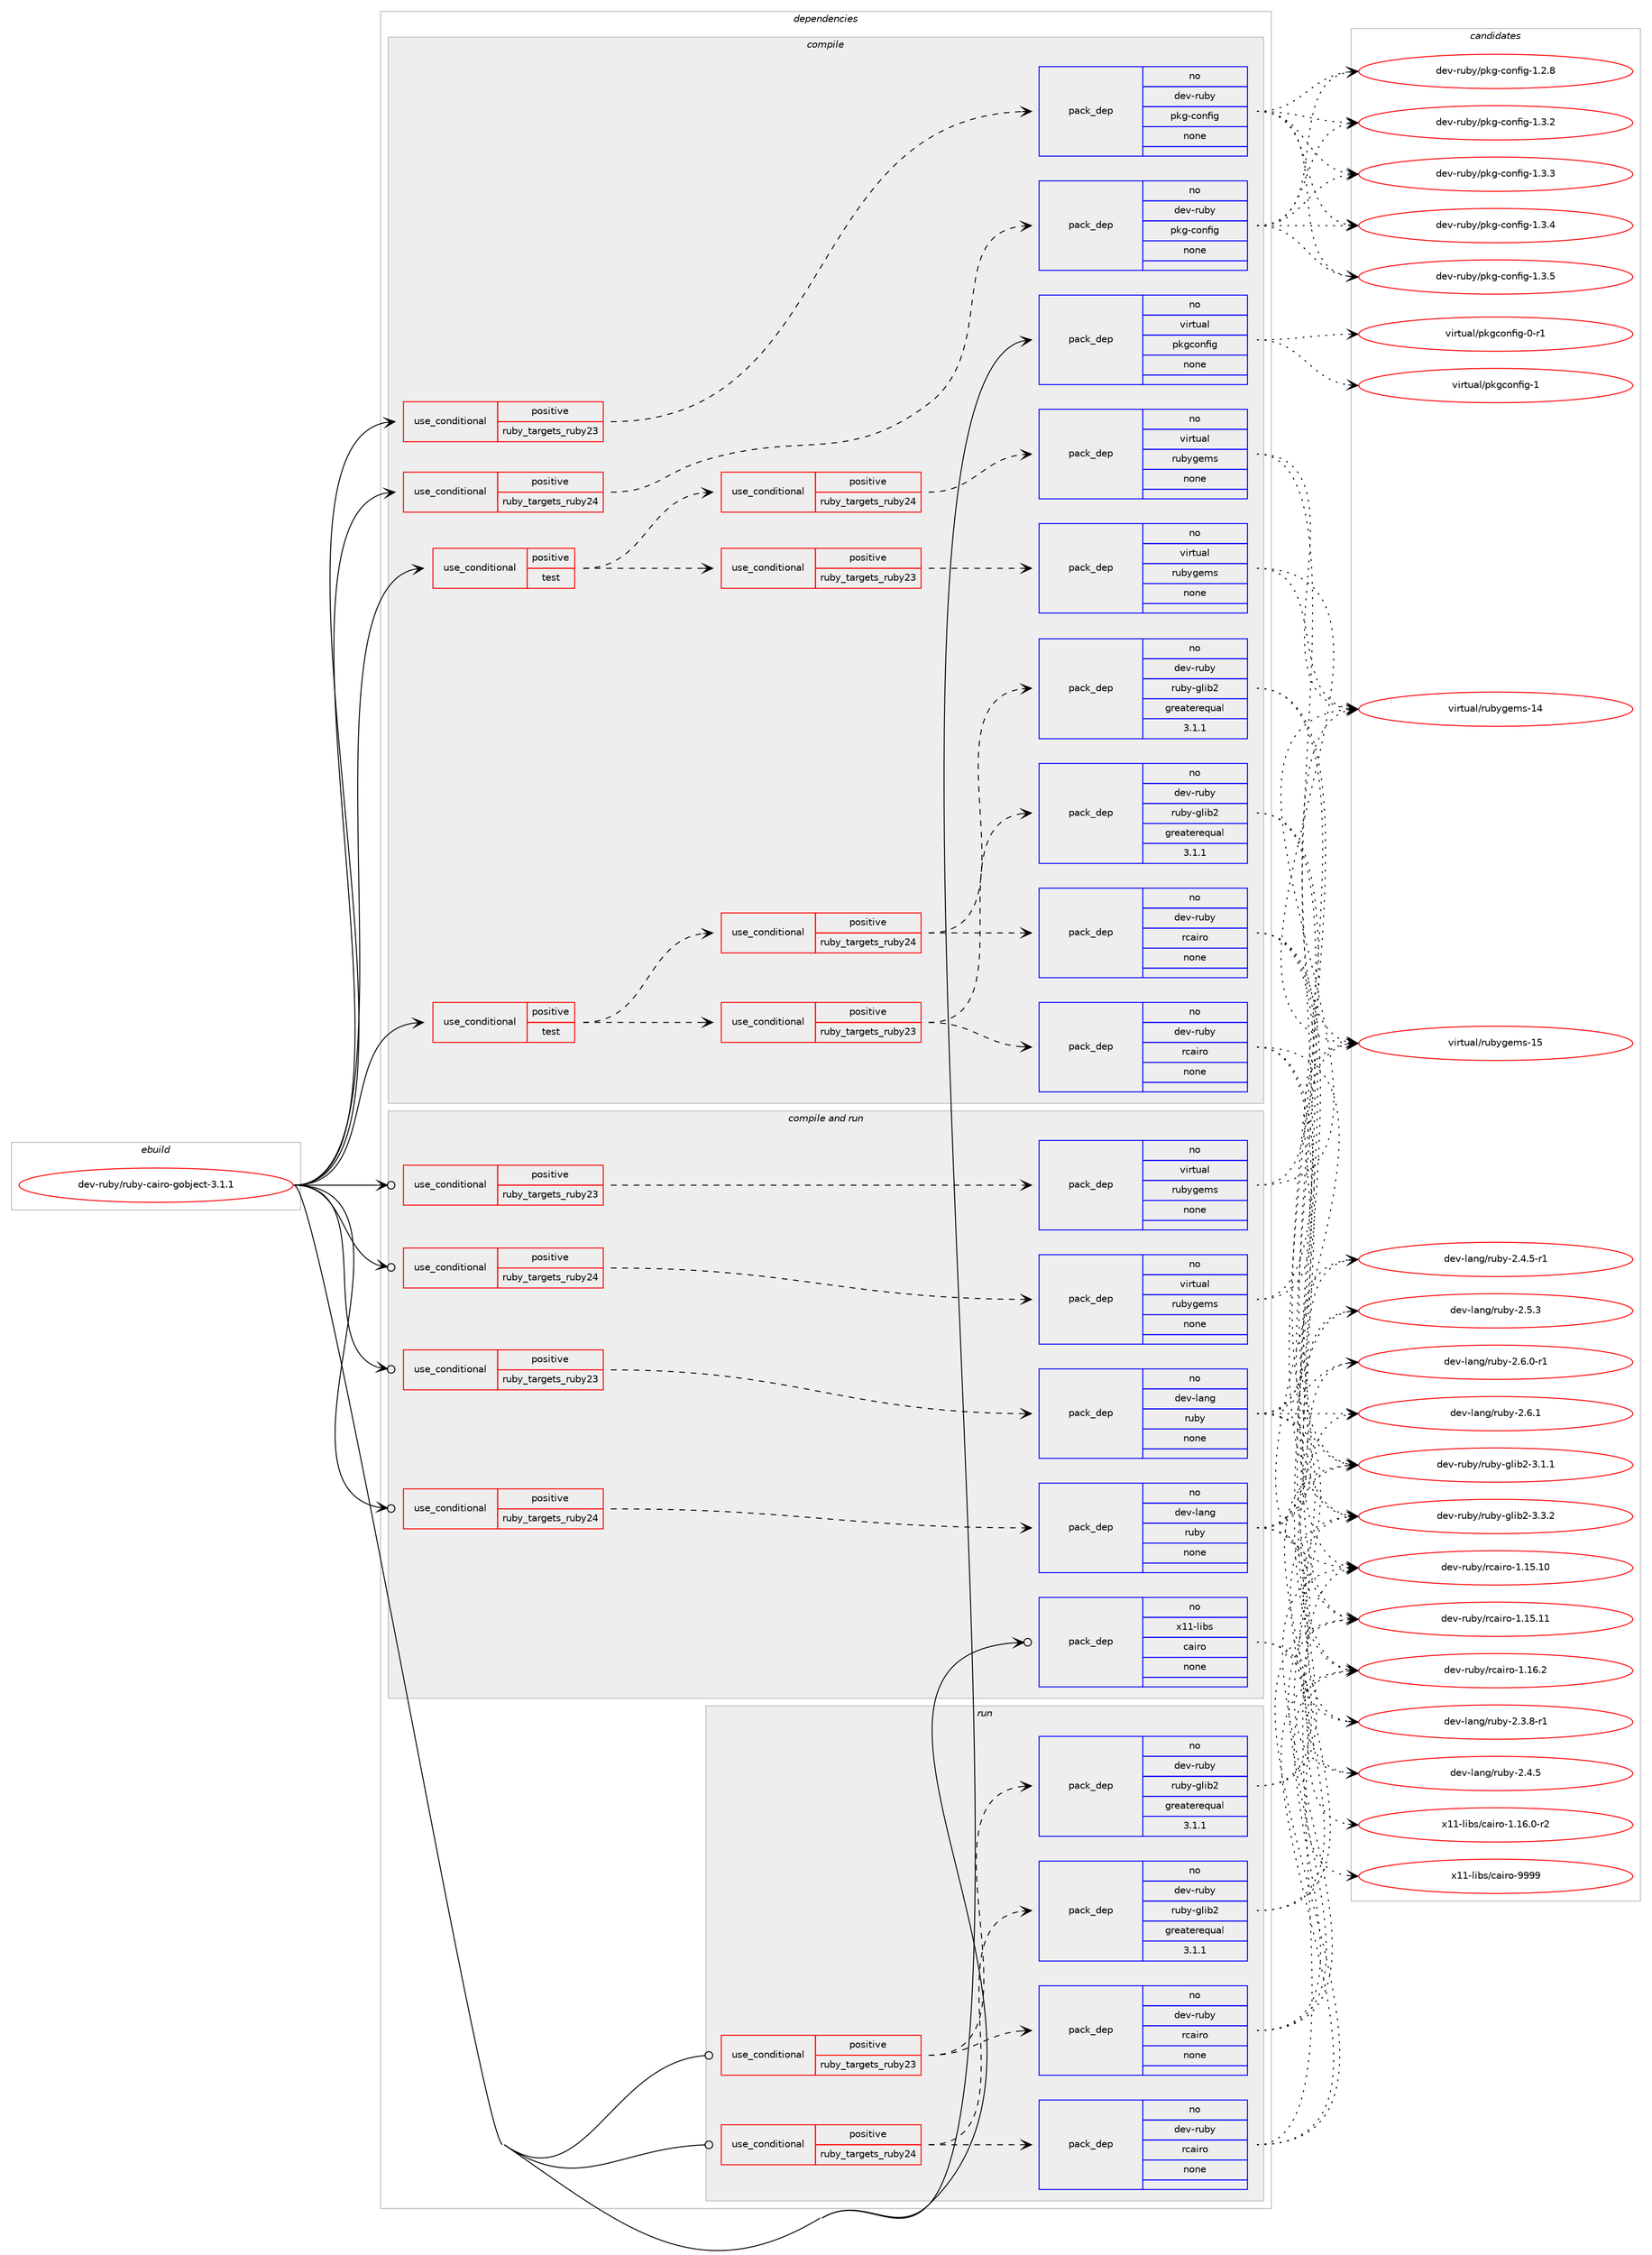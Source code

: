 digraph prolog {

# *************
# Graph options
# *************

newrank=true;
concentrate=true;
compound=true;
graph [rankdir=LR,fontname=Helvetica,fontsize=10,ranksep=1.5];#, ranksep=2.5, nodesep=0.2];
edge  [arrowhead=vee];
node  [fontname=Helvetica,fontsize=10];

# **********
# The ebuild
# **********

subgraph cluster_leftcol {
color=gray;
rank=same;
label=<<i>ebuild</i>>;
id [label="dev-ruby/ruby-cairo-gobject-3.1.1", color=red, width=4, href="../dev-ruby/ruby-cairo-gobject-3.1.1.svg"];
}

# ****************
# The dependencies
# ****************

subgraph cluster_midcol {
color=gray;
label=<<i>dependencies</i>>;
subgraph cluster_compile {
fillcolor="#eeeeee";
style=filled;
label=<<i>compile</i>>;
subgraph cond414695 {
dependency1521979 [label=<<TABLE BORDER="0" CELLBORDER="1" CELLSPACING="0" CELLPADDING="4"><TR><TD ROWSPAN="3" CELLPADDING="10">use_conditional</TD></TR><TR><TD>positive</TD></TR><TR><TD>ruby_targets_ruby23</TD></TR></TABLE>>, shape=none, color=red];
subgraph pack1083778 {
dependency1521980 [label=<<TABLE BORDER="0" CELLBORDER="1" CELLSPACING="0" CELLPADDING="4" WIDTH="220"><TR><TD ROWSPAN="6" CELLPADDING="30">pack_dep</TD></TR><TR><TD WIDTH="110">no</TD></TR><TR><TD>dev-ruby</TD></TR><TR><TD>pkg-config</TD></TR><TR><TD>none</TD></TR><TR><TD></TD></TR></TABLE>>, shape=none, color=blue];
}
dependency1521979:e -> dependency1521980:w [weight=20,style="dashed",arrowhead="vee"];
}
id:e -> dependency1521979:w [weight=20,style="solid",arrowhead="vee"];
subgraph cond414696 {
dependency1521981 [label=<<TABLE BORDER="0" CELLBORDER="1" CELLSPACING="0" CELLPADDING="4"><TR><TD ROWSPAN="3" CELLPADDING="10">use_conditional</TD></TR><TR><TD>positive</TD></TR><TR><TD>ruby_targets_ruby24</TD></TR></TABLE>>, shape=none, color=red];
subgraph pack1083779 {
dependency1521982 [label=<<TABLE BORDER="0" CELLBORDER="1" CELLSPACING="0" CELLPADDING="4" WIDTH="220"><TR><TD ROWSPAN="6" CELLPADDING="30">pack_dep</TD></TR><TR><TD WIDTH="110">no</TD></TR><TR><TD>dev-ruby</TD></TR><TR><TD>pkg-config</TD></TR><TR><TD>none</TD></TR><TR><TD></TD></TR></TABLE>>, shape=none, color=blue];
}
dependency1521981:e -> dependency1521982:w [weight=20,style="dashed",arrowhead="vee"];
}
id:e -> dependency1521981:w [weight=20,style="solid",arrowhead="vee"];
subgraph cond414697 {
dependency1521983 [label=<<TABLE BORDER="0" CELLBORDER="1" CELLSPACING="0" CELLPADDING="4"><TR><TD ROWSPAN="3" CELLPADDING="10">use_conditional</TD></TR><TR><TD>positive</TD></TR><TR><TD>test</TD></TR></TABLE>>, shape=none, color=red];
subgraph cond414698 {
dependency1521984 [label=<<TABLE BORDER="0" CELLBORDER="1" CELLSPACING="0" CELLPADDING="4"><TR><TD ROWSPAN="3" CELLPADDING="10">use_conditional</TD></TR><TR><TD>positive</TD></TR><TR><TD>ruby_targets_ruby23</TD></TR></TABLE>>, shape=none, color=red];
subgraph pack1083780 {
dependency1521985 [label=<<TABLE BORDER="0" CELLBORDER="1" CELLSPACING="0" CELLPADDING="4" WIDTH="220"><TR><TD ROWSPAN="6" CELLPADDING="30">pack_dep</TD></TR><TR><TD WIDTH="110">no</TD></TR><TR><TD>dev-ruby</TD></TR><TR><TD>rcairo</TD></TR><TR><TD>none</TD></TR><TR><TD></TD></TR></TABLE>>, shape=none, color=blue];
}
dependency1521984:e -> dependency1521985:w [weight=20,style="dashed",arrowhead="vee"];
subgraph pack1083781 {
dependency1521986 [label=<<TABLE BORDER="0" CELLBORDER="1" CELLSPACING="0" CELLPADDING="4" WIDTH="220"><TR><TD ROWSPAN="6" CELLPADDING="30">pack_dep</TD></TR><TR><TD WIDTH="110">no</TD></TR><TR><TD>dev-ruby</TD></TR><TR><TD>ruby-glib2</TD></TR><TR><TD>greaterequal</TD></TR><TR><TD>3.1.1</TD></TR></TABLE>>, shape=none, color=blue];
}
dependency1521984:e -> dependency1521986:w [weight=20,style="dashed",arrowhead="vee"];
}
dependency1521983:e -> dependency1521984:w [weight=20,style="dashed",arrowhead="vee"];
subgraph cond414699 {
dependency1521987 [label=<<TABLE BORDER="0" CELLBORDER="1" CELLSPACING="0" CELLPADDING="4"><TR><TD ROWSPAN="3" CELLPADDING="10">use_conditional</TD></TR><TR><TD>positive</TD></TR><TR><TD>ruby_targets_ruby24</TD></TR></TABLE>>, shape=none, color=red];
subgraph pack1083782 {
dependency1521988 [label=<<TABLE BORDER="0" CELLBORDER="1" CELLSPACING="0" CELLPADDING="4" WIDTH="220"><TR><TD ROWSPAN="6" CELLPADDING="30">pack_dep</TD></TR><TR><TD WIDTH="110">no</TD></TR><TR><TD>dev-ruby</TD></TR><TR><TD>rcairo</TD></TR><TR><TD>none</TD></TR><TR><TD></TD></TR></TABLE>>, shape=none, color=blue];
}
dependency1521987:e -> dependency1521988:w [weight=20,style="dashed",arrowhead="vee"];
subgraph pack1083783 {
dependency1521989 [label=<<TABLE BORDER="0" CELLBORDER="1" CELLSPACING="0" CELLPADDING="4" WIDTH="220"><TR><TD ROWSPAN="6" CELLPADDING="30">pack_dep</TD></TR><TR><TD WIDTH="110">no</TD></TR><TR><TD>dev-ruby</TD></TR><TR><TD>ruby-glib2</TD></TR><TR><TD>greaterequal</TD></TR><TR><TD>3.1.1</TD></TR></TABLE>>, shape=none, color=blue];
}
dependency1521987:e -> dependency1521989:w [weight=20,style="dashed",arrowhead="vee"];
}
dependency1521983:e -> dependency1521987:w [weight=20,style="dashed",arrowhead="vee"];
}
id:e -> dependency1521983:w [weight=20,style="solid",arrowhead="vee"];
subgraph cond414700 {
dependency1521990 [label=<<TABLE BORDER="0" CELLBORDER="1" CELLSPACING="0" CELLPADDING="4"><TR><TD ROWSPAN="3" CELLPADDING="10">use_conditional</TD></TR><TR><TD>positive</TD></TR><TR><TD>test</TD></TR></TABLE>>, shape=none, color=red];
subgraph cond414701 {
dependency1521991 [label=<<TABLE BORDER="0" CELLBORDER="1" CELLSPACING="0" CELLPADDING="4"><TR><TD ROWSPAN="3" CELLPADDING="10">use_conditional</TD></TR><TR><TD>positive</TD></TR><TR><TD>ruby_targets_ruby23</TD></TR></TABLE>>, shape=none, color=red];
subgraph pack1083784 {
dependency1521992 [label=<<TABLE BORDER="0" CELLBORDER="1" CELLSPACING="0" CELLPADDING="4" WIDTH="220"><TR><TD ROWSPAN="6" CELLPADDING="30">pack_dep</TD></TR><TR><TD WIDTH="110">no</TD></TR><TR><TD>virtual</TD></TR><TR><TD>rubygems</TD></TR><TR><TD>none</TD></TR><TR><TD></TD></TR></TABLE>>, shape=none, color=blue];
}
dependency1521991:e -> dependency1521992:w [weight=20,style="dashed",arrowhead="vee"];
}
dependency1521990:e -> dependency1521991:w [weight=20,style="dashed",arrowhead="vee"];
subgraph cond414702 {
dependency1521993 [label=<<TABLE BORDER="0" CELLBORDER="1" CELLSPACING="0" CELLPADDING="4"><TR><TD ROWSPAN="3" CELLPADDING="10">use_conditional</TD></TR><TR><TD>positive</TD></TR><TR><TD>ruby_targets_ruby24</TD></TR></TABLE>>, shape=none, color=red];
subgraph pack1083785 {
dependency1521994 [label=<<TABLE BORDER="0" CELLBORDER="1" CELLSPACING="0" CELLPADDING="4" WIDTH="220"><TR><TD ROWSPAN="6" CELLPADDING="30">pack_dep</TD></TR><TR><TD WIDTH="110">no</TD></TR><TR><TD>virtual</TD></TR><TR><TD>rubygems</TD></TR><TR><TD>none</TD></TR><TR><TD></TD></TR></TABLE>>, shape=none, color=blue];
}
dependency1521993:e -> dependency1521994:w [weight=20,style="dashed",arrowhead="vee"];
}
dependency1521990:e -> dependency1521993:w [weight=20,style="dashed",arrowhead="vee"];
}
id:e -> dependency1521990:w [weight=20,style="solid",arrowhead="vee"];
subgraph pack1083786 {
dependency1521995 [label=<<TABLE BORDER="0" CELLBORDER="1" CELLSPACING="0" CELLPADDING="4" WIDTH="220"><TR><TD ROWSPAN="6" CELLPADDING="30">pack_dep</TD></TR><TR><TD WIDTH="110">no</TD></TR><TR><TD>virtual</TD></TR><TR><TD>pkgconfig</TD></TR><TR><TD>none</TD></TR><TR><TD></TD></TR></TABLE>>, shape=none, color=blue];
}
id:e -> dependency1521995:w [weight=20,style="solid",arrowhead="vee"];
}
subgraph cluster_compileandrun {
fillcolor="#eeeeee";
style=filled;
label=<<i>compile and run</i>>;
subgraph cond414703 {
dependency1521996 [label=<<TABLE BORDER="0" CELLBORDER="1" CELLSPACING="0" CELLPADDING="4"><TR><TD ROWSPAN="3" CELLPADDING="10">use_conditional</TD></TR><TR><TD>positive</TD></TR><TR><TD>ruby_targets_ruby23</TD></TR></TABLE>>, shape=none, color=red];
subgraph pack1083787 {
dependency1521997 [label=<<TABLE BORDER="0" CELLBORDER="1" CELLSPACING="0" CELLPADDING="4" WIDTH="220"><TR><TD ROWSPAN="6" CELLPADDING="30">pack_dep</TD></TR><TR><TD WIDTH="110">no</TD></TR><TR><TD>dev-lang</TD></TR><TR><TD>ruby</TD></TR><TR><TD>none</TD></TR><TR><TD></TD></TR></TABLE>>, shape=none, color=blue];
}
dependency1521996:e -> dependency1521997:w [weight=20,style="dashed",arrowhead="vee"];
}
id:e -> dependency1521996:w [weight=20,style="solid",arrowhead="odotvee"];
subgraph cond414704 {
dependency1521998 [label=<<TABLE BORDER="0" CELLBORDER="1" CELLSPACING="0" CELLPADDING="4"><TR><TD ROWSPAN="3" CELLPADDING="10">use_conditional</TD></TR><TR><TD>positive</TD></TR><TR><TD>ruby_targets_ruby23</TD></TR></TABLE>>, shape=none, color=red];
subgraph pack1083788 {
dependency1521999 [label=<<TABLE BORDER="0" CELLBORDER="1" CELLSPACING="0" CELLPADDING="4" WIDTH="220"><TR><TD ROWSPAN="6" CELLPADDING="30">pack_dep</TD></TR><TR><TD WIDTH="110">no</TD></TR><TR><TD>virtual</TD></TR><TR><TD>rubygems</TD></TR><TR><TD>none</TD></TR><TR><TD></TD></TR></TABLE>>, shape=none, color=blue];
}
dependency1521998:e -> dependency1521999:w [weight=20,style="dashed",arrowhead="vee"];
}
id:e -> dependency1521998:w [weight=20,style="solid",arrowhead="odotvee"];
subgraph cond414705 {
dependency1522000 [label=<<TABLE BORDER="0" CELLBORDER="1" CELLSPACING="0" CELLPADDING="4"><TR><TD ROWSPAN="3" CELLPADDING="10">use_conditional</TD></TR><TR><TD>positive</TD></TR><TR><TD>ruby_targets_ruby24</TD></TR></TABLE>>, shape=none, color=red];
subgraph pack1083789 {
dependency1522001 [label=<<TABLE BORDER="0" CELLBORDER="1" CELLSPACING="0" CELLPADDING="4" WIDTH="220"><TR><TD ROWSPAN="6" CELLPADDING="30">pack_dep</TD></TR><TR><TD WIDTH="110">no</TD></TR><TR><TD>dev-lang</TD></TR><TR><TD>ruby</TD></TR><TR><TD>none</TD></TR><TR><TD></TD></TR></TABLE>>, shape=none, color=blue];
}
dependency1522000:e -> dependency1522001:w [weight=20,style="dashed",arrowhead="vee"];
}
id:e -> dependency1522000:w [weight=20,style="solid",arrowhead="odotvee"];
subgraph cond414706 {
dependency1522002 [label=<<TABLE BORDER="0" CELLBORDER="1" CELLSPACING="0" CELLPADDING="4"><TR><TD ROWSPAN="3" CELLPADDING="10">use_conditional</TD></TR><TR><TD>positive</TD></TR><TR><TD>ruby_targets_ruby24</TD></TR></TABLE>>, shape=none, color=red];
subgraph pack1083790 {
dependency1522003 [label=<<TABLE BORDER="0" CELLBORDER="1" CELLSPACING="0" CELLPADDING="4" WIDTH="220"><TR><TD ROWSPAN="6" CELLPADDING="30">pack_dep</TD></TR><TR><TD WIDTH="110">no</TD></TR><TR><TD>virtual</TD></TR><TR><TD>rubygems</TD></TR><TR><TD>none</TD></TR><TR><TD></TD></TR></TABLE>>, shape=none, color=blue];
}
dependency1522002:e -> dependency1522003:w [weight=20,style="dashed",arrowhead="vee"];
}
id:e -> dependency1522002:w [weight=20,style="solid",arrowhead="odotvee"];
subgraph pack1083791 {
dependency1522004 [label=<<TABLE BORDER="0" CELLBORDER="1" CELLSPACING="0" CELLPADDING="4" WIDTH="220"><TR><TD ROWSPAN="6" CELLPADDING="30">pack_dep</TD></TR><TR><TD WIDTH="110">no</TD></TR><TR><TD>x11-libs</TD></TR><TR><TD>cairo</TD></TR><TR><TD>none</TD></TR><TR><TD></TD></TR></TABLE>>, shape=none, color=blue];
}
id:e -> dependency1522004:w [weight=20,style="solid",arrowhead="odotvee"];
}
subgraph cluster_run {
fillcolor="#eeeeee";
style=filled;
label=<<i>run</i>>;
subgraph cond414707 {
dependency1522005 [label=<<TABLE BORDER="0" CELLBORDER="1" CELLSPACING="0" CELLPADDING="4"><TR><TD ROWSPAN="3" CELLPADDING="10">use_conditional</TD></TR><TR><TD>positive</TD></TR><TR><TD>ruby_targets_ruby23</TD></TR></TABLE>>, shape=none, color=red];
subgraph pack1083792 {
dependency1522006 [label=<<TABLE BORDER="0" CELLBORDER="1" CELLSPACING="0" CELLPADDING="4" WIDTH="220"><TR><TD ROWSPAN="6" CELLPADDING="30">pack_dep</TD></TR><TR><TD WIDTH="110">no</TD></TR><TR><TD>dev-ruby</TD></TR><TR><TD>rcairo</TD></TR><TR><TD>none</TD></TR><TR><TD></TD></TR></TABLE>>, shape=none, color=blue];
}
dependency1522005:e -> dependency1522006:w [weight=20,style="dashed",arrowhead="vee"];
subgraph pack1083793 {
dependency1522007 [label=<<TABLE BORDER="0" CELLBORDER="1" CELLSPACING="0" CELLPADDING="4" WIDTH="220"><TR><TD ROWSPAN="6" CELLPADDING="30">pack_dep</TD></TR><TR><TD WIDTH="110">no</TD></TR><TR><TD>dev-ruby</TD></TR><TR><TD>ruby-glib2</TD></TR><TR><TD>greaterequal</TD></TR><TR><TD>3.1.1</TD></TR></TABLE>>, shape=none, color=blue];
}
dependency1522005:e -> dependency1522007:w [weight=20,style="dashed",arrowhead="vee"];
}
id:e -> dependency1522005:w [weight=20,style="solid",arrowhead="odot"];
subgraph cond414708 {
dependency1522008 [label=<<TABLE BORDER="0" CELLBORDER="1" CELLSPACING="0" CELLPADDING="4"><TR><TD ROWSPAN="3" CELLPADDING="10">use_conditional</TD></TR><TR><TD>positive</TD></TR><TR><TD>ruby_targets_ruby24</TD></TR></TABLE>>, shape=none, color=red];
subgraph pack1083794 {
dependency1522009 [label=<<TABLE BORDER="0" CELLBORDER="1" CELLSPACING="0" CELLPADDING="4" WIDTH="220"><TR><TD ROWSPAN="6" CELLPADDING="30">pack_dep</TD></TR><TR><TD WIDTH="110">no</TD></TR><TR><TD>dev-ruby</TD></TR><TR><TD>rcairo</TD></TR><TR><TD>none</TD></TR><TR><TD></TD></TR></TABLE>>, shape=none, color=blue];
}
dependency1522008:e -> dependency1522009:w [weight=20,style="dashed",arrowhead="vee"];
subgraph pack1083795 {
dependency1522010 [label=<<TABLE BORDER="0" CELLBORDER="1" CELLSPACING="0" CELLPADDING="4" WIDTH="220"><TR><TD ROWSPAN="6" CELLPADDING="30">pack_dep</TD></TR><TR><TD WIDTH="110">no</TD></TR><TR><TD>dev-ruby</TD></TR><TR><TD>ruby-glib2</TD></TR><TR><TD>greaterequal</TD></TR><TR><TD>3.1.1</TD></TR></TABLE>>, shape=none, color=blue];
}
dependency1522008:e -> dependency1522010:w [weight=20,style="dashed",arrowhead="vee"];
}
id:e -> dependency1522008:w [weight=20,style="solid",arrowhead="odot"];
}
}

# **************
# The candidates
# **************

subgraph cluster_choices {
rank=same;
color=gray;
label=<<i>candidates</i>>;

subgraph choice1083778 {
color=black;
nodesep=1;
choice1001011184511411798121471121071034599111110102105103454946504656 [label="dev-ruby/pkg-config-1.2.8", color=red, width=4,href="../dev-ruby/pkg-config-1.2.8.svg"];
choice1001011184511411798121471121071034599111110102105103454946514650 [label="dev-ruby/pkg-config-1.3.2", color=red, width=4,href="../dev-ruby/pkg-config-1.3.2.svg"];
choice1001011184511411798121471121071034599111110102105103454946514651 [label="dev-ruby/pkg-config-1.3.3", color=red, width=4,href="../dev-ruby/pkg-config-1.3.3.svg"];
choice1001011184511411798121471121071034599111110102105103454946514652 [label="dev-ruby/pkg-config-1.3.4", color=red, width=4,href="../dev-ruby/pkg-config-1.3.4.svg"];
choice1001011184511411798121471121071034599111110102105103454946514653 [label="dev-ruby/pkg-config-1.3.5", color=red, width=4,href="../dev-ruby/pkg-config-1.3.5.svg"];
dependency1521980:e -> choice1001011184511411798121471121071034599111110102105103454946504656:w [style=dotted,weight="100"];
dependency1521980:e -> choice1001011184511411798121471121071034599111110102105103454946514650:w [style=dotted,weight="100"];
dependency1521980:e -> choice1001011184511411798121471121071034599111110102105103454946514651:w [style=dotted,weight="100"];
dependency1521980:e -> choice1001011184511411798121471121071034599111110102105103454946514652:w [style=dotted,weight="100"];
dependency1521980:e -> choice1001011184511411798121471121071034599111110102105103454946514653:w [style=dotted,weight="100"];
}
subgraph choice1083779 {
color=black;
nodesep=1;
choice1001011184511411798121471121071034599111110102105103454946504656 [label="dev-ruby/pkg-config-1.2.8", color=red, width=4,href="../dev-ruby/pkg-config-1.2.8.svg"];
choice1001011184511411798121471121071034599111110102105103454946514650 [label="dev-ruby/pkg-config-1.3.2", color=red, width=4,href="../dev-ruby/pkg-config-1.3.2.svg"];
choice1001011184511411798121471121071034599111110102105103454946514651 [label="dev-ruby/pkg-config-1.3.3", color=red, width=4,href="../dev-ruby/pkg-config-1.3.3.svg"];
choice1001011184511411798121471121071034599111110102105103454946514652 [label="dev-ruby/pkg-config-1.3.4", color=red, width=4,href="../dev-ruby/pkg-config-1.3.4.svg"];
choice1001011184511411798121471121071034599111110102105103454946514653 [label="dev-ruby/pkg-config-1.3.5", color=red, width=4,href="../dev-ruby/pkg-config-1.3.5.svg"];
dependency1521982:e -> choice1001011184511411798121471121071034599111110102105103454946504656:w [style=dotted,weight="100"];
dependency1521982:e -> choice1001011184511411798121471121071034599111110102105103454946514650:w [style=dotted,weight="100"];
dependency1521982:e -> choice1001011184511411798121471121071034599111110102105103454946514651:w [style=dotted,weight="100"];
dependency1521982:e -> choice1001011184511411798121471121071034599111110102105103454946514652:w [style=dotted,weight="100"];
dependency1521982:e -> choice1001011184511411798121471121071034599111110102105103454946514653:w [style=dotted,weight="100"];
}
subgraph choice1083780 {
color=black;
nodesep=1;
choice10010111845114117981214711499971051141114549464953464948 [label="dev-ruby/rcairo-1.15.10", color=red, width=4,href="../dev-ruby/rcairo-1.15.10.svg"];
choice10010111845114117981214711499971051141114549464953464949 [label="dev-ruby/rcairo-1.15.11", color=red, width=4,href="../dev-ruby/rcairo-1.15.11.svg"];
choice100101118451141179812147114999710511411145494649544650 [label="dev-ruby/rcairo-1.16.2", color=red, width=4,href="../dev-ruby/rcairo-1.16.2.svg"];
dependency1521985:e -> choice10010111845114117981214711499971051141114549464953464948:w [style=dotted,weight="100"];
dependency1521985:e -> choice10010111845114117981214711499971051141114549464953464949:w [style=dotted,weight="100"];
dependency1521985:e -> choice100101118451141179812147114999710511411145494649544650:w [style=dotted,weight="100"];
}
subgraph choice1083781 {
color=black;
nodesep=1;
choice10010111845114117981214711411798121451031081059850455146494649 [label="dev-ruby/ruby-glib2-3.1.1", color=red, width=4,href="../dev-ruby/ruby-glib2-3.1.1.svg"];
choice10010111845114117981214711411798121451031081059850455146514650 [label="dev-ruby/ruby-glib2-3.3.2", color=red, width=4,href="../dev-ruby/ruby-glib2-3.3.2.svg"];
dependency1521986:e -> choice10010111845114117981214711411798121451031081059850455146494649:w [style=dotted,weight="100"];
dependency1521986:e -> choice10010111845114117981214711411798121451031081059850455146514650:w [style=dotted,weight="100"];
}
subgraph choice1083782 {
color=black;
nodesep=1;
choice10010111845114117981214711499971051141114549464953464948 [label="dev-ruby/rcairo-1.15.10", color=red, width=4,href="../dev-ruby/rcairo-1.15.10.svg"];
choice10010111845114117981214711499971051141114549464953464949 [label="dev-ruby/rcairo-1.15.11", color=red, width=4,href="../dev-ruby/rcairo-1.15.11.svg"];
choice100101118451141179812147114999710511411145494649544650 [label="dev-ruby/rcairo-1.16.2", color=red, width=4,href="../dev-ruby/rcairo-1.16.2.svg"];
dependency1521988:e -> choice10010111845114117981214711499971051141114549464953464948:w [style=dotted,weight="100"];
dependency1521988:e -> choice10010111845114117981214711499971051141114549464953464949:w [style=dotted,weight="100"];
dependency1521988:e -> choice100101118451141179812147114999710511411145494649544650:w [style=dotted,weight="100"];
}
subgraph choice1083783 {
color=black;
nodesep=1;
choice10010111845114117981214711411798121451031081059850455146494649 [label="dev-ruby/ruby-glib2-3.1.1", color=red, width=4,href="../dev-ruby/ruby-glib2-3.1.1.svg"];
choice10010111845114117981214711411798121451031081059850455146514650 [label="dev-ruby/ruby-glib2-3.3.2", color=red, width=4,href="../dev-ruby/ruby-glib2-3.3.2.svg"];
dependency1521989:e -> choice10010111845114117981214711411798121451031081059850455146494649:w [style=dotted,weight="100"];
dependency1521989:e -> choice10010111845114117981214711411798121451031081059850455146514650:w [style=dotted,weight="100"];
}
subgraph choice1083784 {
color=black;
nodesep=1;
choice118105114116117971084711411798121103101109115454952 [label="virtual/rubygems-14", color=red, width=4,href="../virtual/rubygems-14.svg"];
choice118105114116117971084711411798121103101109115454953 [label="virtual/rubygems-15", color=red, width=4,href="../virtual/rubygems-15.svg"];
dependency1521992:e -> choice118105114116117971084711411798121103101109115454952:w [style=dotted,weight="100"];
dependency1521992:e -> choice118105114116117971084711411798121103101109115454953:w [style=dotted,weight="100"];
}
subgraph choice1083785 {
color=black;
nodesep=1;
choice118105114116117971084711411798121103101109115454952 [label="virtual/rubygems-14", color=red, width=4,href="../virtual/rubygems-14.svg"];
choice118105114116117971084711411798121103101109115454953 [label="virtual/rubygems-15", color=red, width=4,href="../virtual/rubygems-15.svg"];
dependency1521994:e -> choice118105114116117971084711411798121103101109115454952:w [style=dotted,weight="100"];
dependency1521994:e -> choice118105114116117971084711411798121103101109115454953:w [style=dotted,weight="100"];
}
subgraph choice1083786 {
color=black;
nodesep=1;
choice11810511411611797108471121071039911111010210510345484511449 [label="virtual/pkgconfig-0-r1", color=red, width=4,href="../virtual/pkgconfig-0-r1.svg"];
choice1181051141161179710847112107103991111101021051034549 [label="virtual/pkgconfig-1", color=red, width=4,href="../virtual/pkgconfig-1.svg"];
dependency1521995:e -> choice11810511411611797108471121071039911111010210510345484511449:w [style=dotted,weight="100"];
dependency1521995:e -> choice1181051141161179710847112107103991111101021051034549:w [style=dotted,weight="100"];
}
subgraph choice1083787 {
color=black;
nodesep=1;
choice100101118451089711010347114117981214550465146564511449 [label="dev-lang/ruby-2.3.8-r1", color=red, width=4,href="../dev-lang/ruby-2.3.8-r1.svg"];
choice10010111845108971101034711411798121455046524653 [label="dev-lang/ruby-2.4.5", color=red, width=4,href="../dev-lang/ruby-2.4.5.svg"];
choice100101118451089711010347114117981214550465246534511449 [label="dev-lang/ruby-2.4.5-r1", color=red, width=4,href="../dev-lang/ruby-2.4.5-r1.svg"];
choice10010111845108971101034711411798121455046534651 [label="dev-lang/ruby-2.5.3", color=red, width=4,href="../dev-lang/ruby-2.5.3.svg"];
choice100101118451089711010347114117981214550465446484511449 [label="dev-lang/ruby-2.6.0-r1", color=red, width=4,href="../dev-lang/ruby-2.6.0-r1.svg"];
choice10010111845108971101034711411798121455046544649 [label="dev-lang/ruby-2.6.1", color=red, width=4,href="../dev-lang/ruby-2.6.1.svg"];
dependency1521997:e -> choice100101118451089711010347114117981214550465146564511449:w [style=dotted,weight="100"];
dependency1521997:e -> choice10010111845108971101034711411798121455046524653:w [style=dotted,weight="100"];
dependency1521997:e -> choice100101118451089711010347114117981214550465246534511449:w [style=dotted,weight="100"];
dependency1521997:e -> choice10010111845108971101034711411798121455046534651:w [style=dotted,weight="100"];
dependency1521997:e -> choice100101118451089711010347114117981214550465446484511449:w [style=dotted,weight="100"];
dependency1521997:e -> choice10010111845108971101034711411798121455046544649:w [style=dotted,weight="100"];
}
subgraph choice1083788 {
color=black;
nodesep=1;
choice118105114116117971084711411798121103101109115454952 [label="virtual/rubygems-14", color=red, width=4,href="../virtual/rubygems-14.svg"];
choice118105114116117971084711411798121103101109115454953 [label="virtual/rubygems-15", color=red, width=4,href="../virtual/rubygems-15.svg"];
dependency1521999:e -> choice118105114116117971084711411798121103101109115454952:w [style=dotted,weight="100"];
dependency1521999:e -> choice118105114116117971084711411798121103101109115454953:w [style=dotted,weight="100"];
}
subgraph choice1083789 {
color=black;
nodesep=1;
choice100101118451089711010347114117981214550465146564511449 [label="dev-lang/ruby-2.3.8-r1", color=red, width=4,href="../dev-lang/ruby-2.3.8-r1.svg"];
choice10010111845108971101034711411798121455046524653 [label="dev-lang/ruby-2.4.5", color=red, width=4,href="../dev-lang/ruby-2.4.5.svg"];
choice100101118451089711010347114117981214550465246534511449 [label="dev-lang/ruby-2.4.5-r1", color=red, width=4,href="../dev-lang/ruby-2.4.5-r1.svg"];
choice10010111845108971101034711411798121455046534651 [label="dev-lang/ruby-2.5.3", color=red, width=4,href="../dev-lang/ruby-2.5.3.svg"];
choice100101118451089711010347114117981214550465446484511449 [label="dev-lang/ruby-2.6.0-r1", color=red, width=4,href="../dev-lang/ruby-2.6.0-r1.svg"];
choice10010111845108971101034711411798121455046544649 [label="dev-lang/ruby-2.6.1", color=red, width=4,href="../dev-lang/ruby-2.6.1.svg"];
dependency1522001:e -> choice100101118451089711010347114117981214550465146564511449:w [style=dotted,weight="100"];
dependency1522001:e -> choice10010111845108971101034711411798121455046524653:w [style=dotted,weight="100"];
dependency1522001:e -> choice100101118451089711010347114117981214550465246534511449:w [style=dotted,weight="100"];
dependency1522001:e -> choice10010111845108971101034711411798121455046534651:w [style=dotted,weight="100"];
dependency1522001:e -> choice100101118451089711010347114117981214550465446484511449:w [style=dotted,weight="100"];
dependency1522001:e -> choice10010111845108971101034711411798121455046544649:w [style=dotted,weight="100"];
}
subgraph choice1083790 {
color=black;
nodesep=1;
choice118105114116117971084711411798121103101109115454952 [label="virtual/rubygems-14", color=red, width=4,href="../virtual/rubygems-14.svg"];
choice118105114116117971084711411798121103101109115454953 [label="virtual/rubygems-15", color=red, width=4,href="../virtual/rubygems-15.svg"];
dependency1522003:e -> choice118105114116117971084711411798121103101109115454952:w [style=dotted,weight="100"];
dependency1522003:e -> choice118105114116117971084711411798121103101109115454953:w [style=dotted,weight="100"];
}
subgraph choice1083791 {
color=black;
nodesep=1;
choice12049494510810598115479997105114111454946495446484511450 [label="x11-libs/cairo-1.16.0-r2", color=red, width=4,href="../x11-libs/cairo-1.16.0-r2.svg"];
choice120494945108105981154799971051141114557575757 [label="x11-libs/cairo-9999", color=red, width=4,href="../x11-libs/cairo-9999.svg"];
dependency1522004:e -> choice12049494510810598115479997105114111454946495446484511450:w [style=dotted,weight="100"];
dependency1522004:e -> choice120494945108105981154799971051141114557575757:w [style=dotted,weight="100"];
}
subgraph choice1083792 {
color=black;
nodesep=1;
choice10010111845114117981214711499971051141114549464953464948 [label="dev-ruby/rcairo-1.15.10", color=red, width=4,href="../dev-ruby/rcairo-1.15.10.svg"];
choice10010111845114117981214711499971051141114549464953464949 [label="dev-ruby/rcairo-1.15.11", color=red, width=4,href="../dev-ruby/rcairo-1.15.11.svg"];
choice100101118451141179812147114999710511411145494649544650 [label="dev-ruby/rcairo-1.16.2", color=red, width=4,href="../dev-ruby/rcairo-1.16.2.svg"];
dependency1522006:e -> choice10010111845114117981214711499971051141114549464953464948:w [style=dotted,weight="100"];
dependency1522006:e -> choice10010111845114117981214711499971051141114549464953464949:w [style=dotted,weight="100"];
dependency1522006:e -> choice100101118451141179812147114999710511411145494649544650:w [style=dotted,weight="100"];
}
subgraph choice1083793 {
color=black;
nodesep=1;
choice10010111845114117981214711411798121451031081059850455146494649 [label="dev-ruby/ruby-glib2-3.1.1", color=red, width=4,href="../dev-ruby/ruby-glib2-3.1.1.svg"];
choice10010111845114117981214711411798121451031081059850455146514650 [label="dev-ruby/ruby-glib2-3.3.2", color=red, width=4,href="../dev-ruby/ruby-glib2-3.3.2.svg"];
dependency1522007:e -> choice10010111845114117981214711411798121451031081059850455146494649:w [style=dotted,weight="100"];
dependency1522007:e -> choice10010111845114117981214711411798121451031081059850455146514650:w [style=dotted,weight="100"];
}
subgraph choice1083794 {
color=black;
nodesep=1;
choice10010111845114117981214711499971051141114549464953464948 [label="dev-ruby/rcairo-1.15.10", color=red, width=4,href="../dev-ruby/rcairo-1.15.10.svg"];
choice10010111845114117981214711499971051141114549464953464949 [label="dev-ruby/rcairo-1.15.11", color=red, width=4,href="../dev-ruby/rcairo-1.15.11.svg"];
choice100101118451141179812147114999710511411145494649544650 [label="dev-ruby/rcairo-1.16.2", color=red, width=4,href="../dev-ruby/rcairo-1.16.2.svg"];
dependency1522009:e -> choice10010111845114117981214711499971051141114549464953464948:w [style=dotted,weight="100"];
dependency1522009:e -> choice10010111845114117981214711499971051141114549464953464949:w [style=dotted,weight="100"];
dependency1522009:e -> choice100101118451141179812147114999710511411145494649544650:w [style=dotted,weight="100"];
}
subgraph choice1083795 {
color=black;
nodesep=1;
choice10010111845114117981214711411798121451031081059850455146494649 [label="dev-ruby/ruby-glib2-3.1.1", color=red, width=4,href="../dev-ruby/ruby-glib2-3.1.1.svg"];
choice10010111845114117981214711411798121451031081059850455146514650 [label="dev-ruby/ruby-glib2-3.3.2", color=red, width=4,href="../dev-ruby/ruby-glib2-3.3.2.svg"];
dependency1522010:e -> choice10010111845114117981214711411798121451031081059850455146494649:w [style=dotted,weight="100"];
dependency1522010:e -> choice10010111845114117981214711411798121451031081059850455146514650:w [style=dotted,weight="100"];
}
}

}
